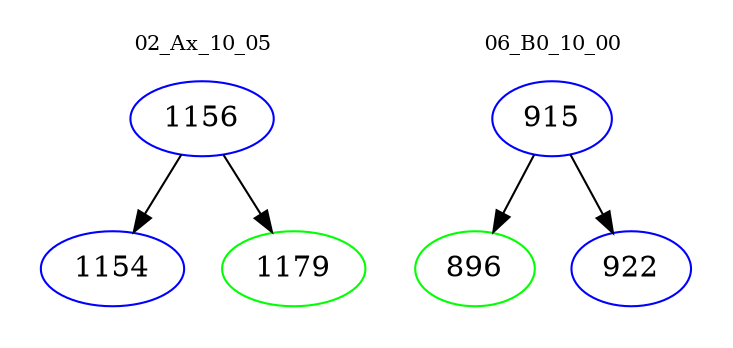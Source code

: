 digraph{
subgraph cluster_0 {
color = white
label = "02_Ax_10_05";
fontsize=10;
T0_1156 [label="1156", color="blue"]
T0_1156 -> T0_1154 [color="black"]
T0_1154 [label="1154", color="blue"]
T0_1156 -> T0_1179 [color="black"]
T0_1179 [label="1179", color="green"]
}
subgraph cluster_1 {
color = white
label = "06_B0_10_00";
fontsize=10;
T1_915 [label="915", color="blue"]
T1_915 -> T1_896 [color="black"]
T1_896 [label="896", color="green"]
T1_915 -> T1_922 [color="black"]
T1_922 [label="922", color="blue"]
}
}
